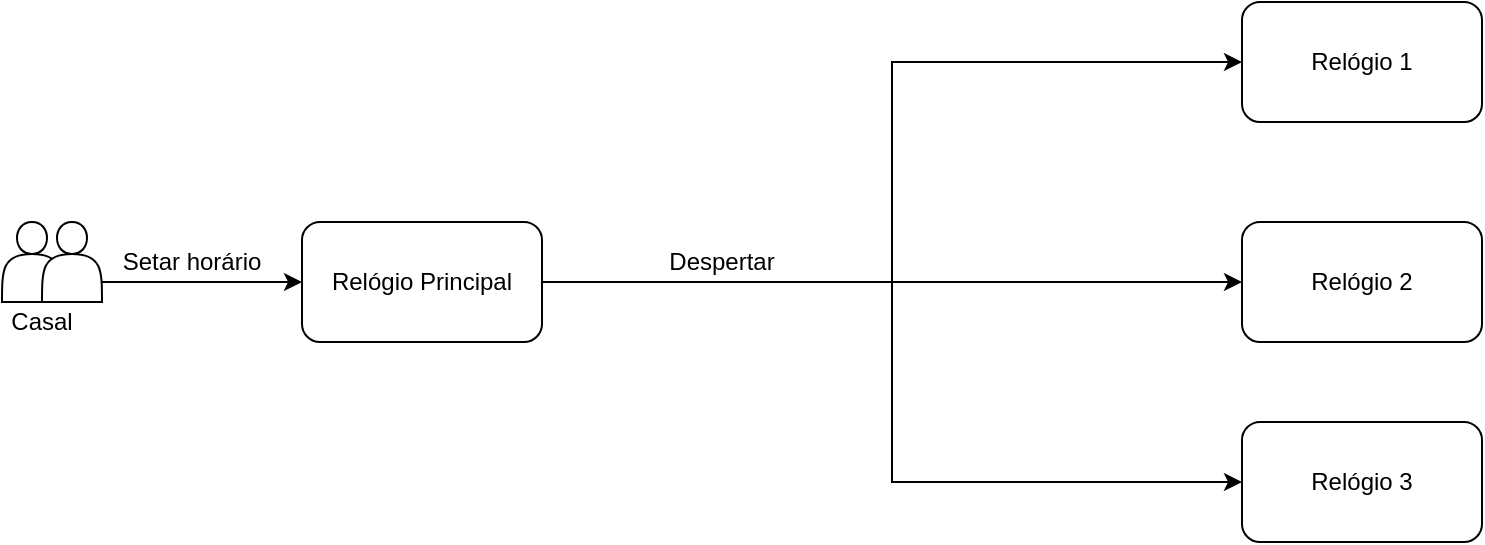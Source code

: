 <mxfile version="13.8.0" type="github">
  <diagram id="C5RBs43oDa-KdzZeNtuy" name="Page-1">
    <mxGraphModel dx="868" dy="482" grid="1" gridSize="10" guides="1" tooltips="1" connect="1" arrows="1" fold="1" page="1" pageScale="1" pageWidth="827" pageHeight="1169" math="0" shadow="0">
      <root>
        <mxCell id="WIyWlLk6GJQsqaUBKTNV-0" />
        <mxCell id="WIyWlLk6GJQsqaUBKTNV-1" parent="WIyWlLk6GJQsqaUBKTNV-0" />
        <mxCell id="wEy-UNKat1Z3G71x5GLc-15" style="edgeStyle=orthogonalEdgeStyle;rounded=0;orthogonalLoop=1;jettySize=auto;html=1;exitX=1;exitY=0.5;exitDx=0;exitDy=0;entryX=0;entryY=0.5;entryDx=0;entryDy=0;" edge="1" parent="WIyWlLk6GJQsqaUBKTNV-1" source="wEy-UNKat1Z3G71x5GLc-3" target="wEy-UNKat1Z3G71x5GLc-6">
          <mxGeometry relative="1" as="geometry" />
        </mxCell>
        <mxCell id="wEy-UNKat1Z3G71x5GLc-16" style="edgeStyle=orthogonalEdgeStyle;rounded=0;orthogonalLoop=1;jettySize=auto;html=1;exitX=1;exitY=0.5;exitDx=0;exitDy=0;entryX=0;entryY=0.5;entryDx=0;entryDy=0;" edge="1" parent="WIyWlLk6GJQsqaUBKTNV-1" source="wEy-UNKat1Z3G71x5GLc-3" target="wEy-UNKat1Z3G71x5GLc-5">
          <mxGeometry relative="1" as="geometry" />
        </mxCell>
        <mxCell id="wEy-UNKat1Z3G71x5GLc-17" style="edgeStyle=orthogonalEdgeStyle;rounded=0;orthogonalLoop=1;jettySize=auto;html=1;exitX=1;exitY=0.5;exitDx=0;exitDy=0;entryX=0;entryY=0.5;entryDx=0;entryDy=0;" edge="1" parent="WIyWlLk6GJQsqaUBKTNV-1" source="wEy-UNKat1Z3G71x5GLc-3" target="wEy-UNKat1Z3G71x5GLc-4">
          <mxGeometry relative="1" as="geometry" />
        </mxCell>
        <mxCell id="wEy-UNKat1Z3G71x5GLc-3" value="Relógio Principal" style="rounded=1;whiteSpace=wrap;html=1;" vertex="1" parent="WIyWlLk6GJQsqaUBKTNV-1">
          <mxGeometry x="170" y="180" width="120" height="60" as="geometry" />
        </mxCell>
        <mxCell id="wEy-UNKat1Z3G71x5GLc-4" value="Relógio 1" style="rounded=1;whiteSpace=wrap;html=1;" vertex="1" parent="WIyWlLk6GJQsqaUBKTNV-1">
          <mxGeometry x="640" y="70" width="120" height="60" as="geometry" />
        </mxCell>
        <mxCell id="wEy-UNKat1Z3G71x5GLc-5" value="Relógio 2" style="rounded=1;whiteSpace=wrap;html=1;" vertex="1" parent="WIyWlLk6GJQsqaUBKTNV-1">
          <mxGeometry x="640" y="180" width="120" height="60" as="geometry" />
        </mxCell>
        <mxCell id="wEy-UNKat1Z3G71x5GLc-6" value="Relógio 3" style="rounded=1;whiteSpace=wrap;html=1;" vertex="1" parent="WIyWlLk6GJQsqaUBKTNV-1">
          <mxGeometry x="640" y="280" width="120" height="60" as="geometry" />
        </mxCell>
        <mxCell id="wEy-UNKat1Z3G71x5GLc-18" value="" style="shape=actor;whiteSpace=wrap;html=1;" vertex="1" parent="WIyWlLk6GJQsqaUBKTNV-1">
          <mxGeometry x="20" y="180" width="30" height="40" as="geometry" />
        </mxCell>
        <mxCell id="wEy-UNKat1Z3G71x5GLc-19" value="" style="shape=actor;whiteSpace=wrap;html=1;" vertex="1" parent="WIyWlLk6GJQsqaUBKTNV-1">
          <mxGeometry x="40" y="180" width="30" height="40" as="geometry" />
        </mxCell>
        <mxCell id="wEy-UNKat1Z3G71x5GLc-20" value="Casal" style="text;html=1;strokeColor=none;fillColor=none;align=center;verticalAlign=middle;whiteSpace=wrap;rounded=0;" vertex="1" parent="WIyWlLk6GJQsqaUBKTNV-1">
          <mxGeometry x="20" y="220" width="40" height="20" as="geometry" />
        </mxCell>
        <mxCell id="wEy-UNKat1Z3G71x5GLc-21" value="" style="endArrow=classic;html=1;exitX=1;exitY=0.75;exitDx=0;exitDy=0;" edge="1" parent="WIyWlLk6GJQsqaUBKTNV-1" source="wEy-UNKat1Z3G71x5GLc-19">
          <mxGeometry width="50" height="50" relative="1" as="geometry">
            <mxPoint x="340" y="280" as="sourcePoint" />
            <mxPoint x="170" y="210" as="targetPoint" />
          </mxGeometry>
        </mxCell>
        <object label="Setar horário" Argument="hr" id="wEy-UNKat1Z3G71x5GLc-22">
          <mxCell style="text;html=1;strokeColor=none;align=center;verticalAlign=middle;whiteSpace=wrap;rounded=0;" vertex="1" parent="WIyWlLk6GJQsqaUBKTNV-1">
            <mxGeometry x="70" y="190" width="90" height="20" as="geometry" />
          </mxCell>
        </object>
        <mxCell id="wEy-UNKat1Z3G71x5GLc-23" value="Despertar" style="text;html=1;strokeColor=none;fillColor=none;align=center;verticalAlign=middle;whiteSpace=wrap;rounded=0;" vertex="1" parent="WIyWlLk6GJQsqaUBKTNV-1">
          <mxGeometry x="360" y="190" width="40" height="20" as="geometry" />
        </mxCell>
      </root>
    </mxGraphModel>
  </diagram>
</mxfile>
